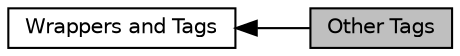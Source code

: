 digraph "Other Tags"
{
  edge [fontname="Helvetica",fontsize="10",labelfontname="Helvetica",labelfontsize="10"];
  node [fontname="Helvetica",fontsize="10",shape=box];
  rankdir=LR;
  Node2 [label="Wrappers and Tags",height=0.2,width=0.4,color="black", fillcolor="white", style="filled",URL="$group__wrappers__and__tags.html",tooltip=" "];
  Node1 [label="Other Tags",height=0.2,width=0.4,color="black", fillcolor="grey75", style="filled", fontcolor="black",tooltip="Other data structures used to tag data types."];
  Node2->Node1 [shape=plaintext, dir="back", style="solid"];
}
